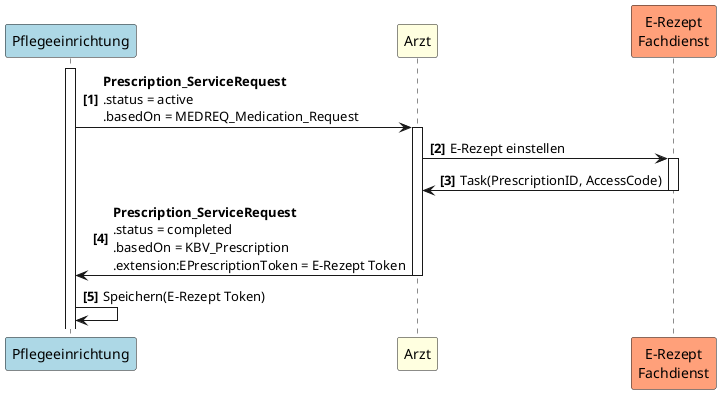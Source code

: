 @startuml
autonumber "<b>[0]"
participant Pflegeeinrichtung as PE #LightBlue
participant Arzt as A #LightYellow
participant "E-Rezept\nFachdienst" as FD #LightSalmon

activate PE
PE -> A++: <b>Prescription_ServiceRequest \n.status = active \n.basedOn = MEDREQ_Medication_Request
A -> FD++: E-Rezept einstellen
FD -> A--: Task(PrescriptionID, AccessCode)
A -> PE--: <b>Prescription_ServiceRequest \n.status = completed \n.basedOn = KBV_Prescription \n.extension:EPrescriptionToken = E-Rezept Token
PE -> PE: Speichern(E-Rezept Token)
@enduml